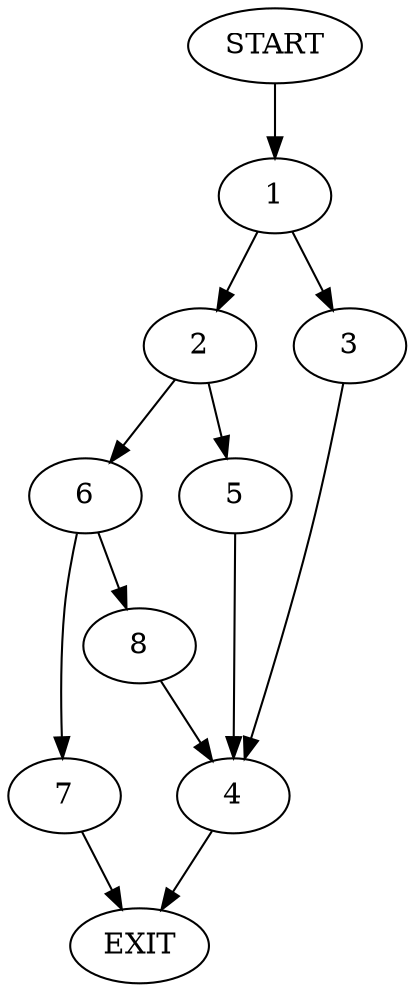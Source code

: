 digraph {
0 [label="START"]
9 [label="EXIT"]
0 -> 1
1 -> 2
1 -> 3
3 -> 4
2 -> 5
2 -> 6
4 -> 9
5 -> 4
6 -> 7
6 -> 8
7 -> 9
8 -> 4
}
